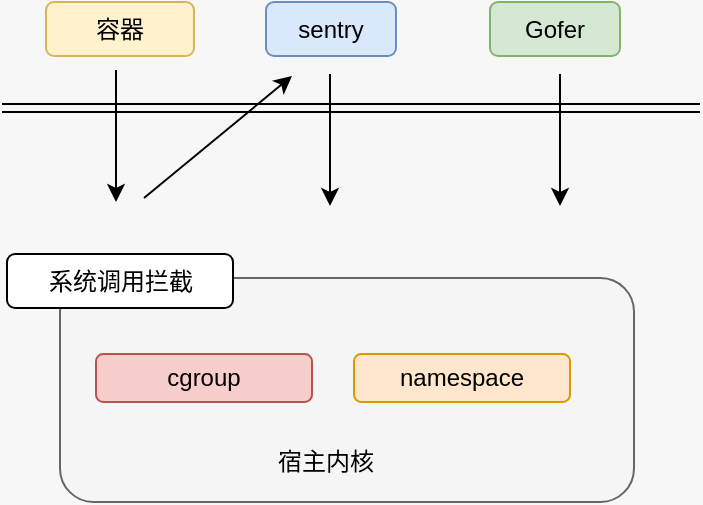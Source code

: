 <mxfile version="24.4.8" type="device">
  <diagram name="Page-1" id="kvei00vFUULbJIkaegvr">
    <mxGraphModel dx="954" dy="727" grid="0" gridSize="10" guides="1" tooltips="1" connect="1" arrows="1" fold="1" page="1" pageScale="1" pageWidth="850" pageHeight="1100" background="#F8F7F7" math="0" shadow="0">
      <root>
        <mxCell id="0" />
        <mxCell id="1" parent="0" />
        <mxCell id="JJzQ2G9ZFSuwLRmHdmnI-4" value="" style="shape=link;html=1;rounded=0;" edge="1" parent="1">
          <mxGeometry width="100" relative="1" as="geometry">
            <mxPoint x="82" y="178" as="sourcePoint" />
            <mxPoint x="431" y="178" as="targetPoint" />
          </mxGeometry>
        </mxCell>
        <mxCell id="JJzQ2G9ZFSuwLRmHdmnI-5" value="容器" style="rounded=1;whiteSpace=wrap;html=1;fillColor=#fff2cc;strokeColor=#d6b656;" vertex="1" parent="1">
          <mxGeometry x="104" y="125" width="74" height="27" as="geometry" />
        </mxCell>
        <mxCell id="JJzQ2G9ZFSuwLRmHdmnI-6" value="sentry" style="rounded=1;whiteSpace=wrap;html=1;fillColor=#dae8fc;strokeColor=#6c8ebf;" vertex="1" parent="1">
          <mxGeometry x="214" y="125" width="65" height="27" as="geometry" />
        </mxCell>
        <mxCell id="JJzQ2G9ZFSuwLRmHdmnI-7" value="Gofer" style="rounded=1;whiteSpace=wrap;html=1;fillColor=#d5e8d4;strokeColor=#82b366;" vertex="1" parent="1">
          <mxGeometry x="326" y="125" width="65" height="27" as="geometry" />
        </mxCell>
        <mxCell id="JJzQ2G9ZFSuwLRmHdmnI-10" value="" style="endArrow=classic;html=1;rounded=0;" edge="1" parent="1">
          <mxGeometry width="50" height="50" relative="1" as="geometry">
            <mxPoint x="139" y="159" as="sourcePoint" />
            <mxPoint x="139" y="225" as="targetPoint" />
          </mxGeometry>
        </mxCell>
        <mxCell id="JJzQ2G9ZFSuwLRmHdmnI-11" value="" style="endArrow=classic;html=1;rounded=0;" edge="1" parent="1">
          <mxGeometry width="50" height="50" relative="1" as="geometry">
            <mxPoint x="246" y="161" as="sourcePoint" />
            <mxPoint x="246" y="227" as="targetPoint" />
          </mxGeometry>
        </mxCell>
        <mxCell id="JJzQ2G9ZFSuwLRmHdmnI-12" value="" style="endArrow=classic;html=1;rounded=0;" edge="1" parent="1">
          <mxGeometry width="50" height="50" relative="1" as="geometry">
            <mxPoint x="361" y="161" as="sourcePoint" />
            <mxPoint x="361" y="227" as="targetPoint" />
          </mxGeometry>
        </mxCell>
        <mxCell id="JJzQ2G9ZFSuwLRmHdmnI-13" value="" style="endArrow=classic;html=1;rounded=0;" edge="1" parent="1">
          <mxGeometry width="50" height="50" relative="1" as="geometry">
            <mxPoint x="153" y="223" as="sourcePoint" />
            <mxPoint x="227" y="162" as="targetPoint" />
          </mxGeometry>
        </mxCell>
        <mxCell id="JJzQ2G9ZFSuwLRmHdmnI-14" value="" style="rounded=1;whiteSpace=wrap;html=1;fillColor=#f5f5f5;fontColor=#333333;strokeColor=#666666;" vertex="1" parent="1">
          <mxGeometry x="111" y="263" width="287" height="112" as="geometry" />
        </mxCell>
        <mxCell id="JJzQ2G9ZFSuwLRmHdmnI-15" value="宿主内核" style="text;html=1;align=center;verticalAlign=middle;whiteSpace=wrap;rounded=0;" vertex="1" parent="1">
          <mxGeometry x="214" y="340" width="60" height="30" as="geometry" />
        </mxCell>
        <mxCell id="JJzQ2G9ZFSuwLRmHdmnI-16" value="namespace" style="rounded=1;whiteSpace=wrap;html=1;fillColor=#ffe6cc;strokeColor=#d79b00;" vertex="1" parent="1">
          <mxGeometry x="258" y="301" width="108" height="24" as="geometry" />
        </mxCell>
        <mxCell id="JJzQ2G9ZFSuwLRmHdmnI-18" value="cgroup" style="rounded=1;whiteSpace=wrap;html=1;fillColor=#f8cecc;strokeColor=#b85450;" vertex="1" parent="1">
          <mxGeometry x="129" y="301" width="108" height="24" as="geometry" />
        </mxCell>
        <mxCell id="JJzQ2G9ZFSuwLRmHdmnI-19" value="系统调用拦截" style="rounded=1;whiteSpace=wrap;html=1;" vertex="1" parent="1">
          <mxGeometry x="84.5" y="251" width="113" height="27" as="geometry" />
        </mxCell>
      </root>
    </mxGraphModel>
  </diagram>
</mxfile>
